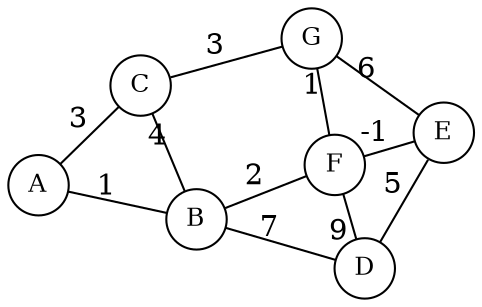 graph G {
    layout=sfdp
    splines = false;
    overlap = false;
    sep = "+10";
    node [shape=circle, fontsize=12, fixedsize=true, width=.4];
    A -- B [label=1]
    A -- C [label=3]
    B -- C [label=4]
    B -- D [label=7]
    B -- F [label=2]
    C -- G [label=3]
    D -- E [label=5]
    D -- F [label=9]
    E -- F [label=-1]
    E -- G [label=6]
    F -- G [label=1]
}